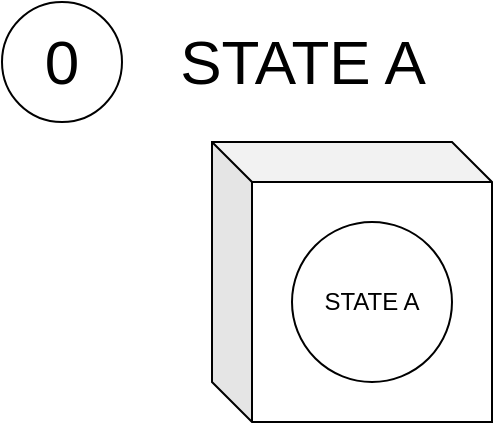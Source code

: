 <mxfile>
    <diagram id="nApY0GXeao1E4CzejnQw" name="Page-1">
        <mxGraphModel dx="495" dy="441" grid="1" gridSize="10" guides="1" tooltips="1" connect="1" arrows="1" fold="1" page="1" pageScale="1" pageWidth="850" pageHeight="1100" math="0" shadow="0">
            <root>
                <mxCell id="0"/>
                <mxCell id="1" parent="0"/>
                <mxCell id="27" value="" style="shape=cube;whiteSpace=wrap;html=1;boundedLbl=1;backgroundOutline=1;darkOpacity=0.05;darkOpacity2=0.1;fillColor=none;" parent="1" vertex="1">
                    <mxGeometry x="425" y="100" width="140" height="140" as="geometry"/>
                </mxCell>
                <mxCell id="29" value="STATE A" style="ellipse;whiteSpace=wrap;html=1;aspect=fixed;fillColor=none;" parent="1" vertex="1">
                    <mxGeometry x="465" y="140" width="80" height="80" as="geometry"/>
                </mxCell>
                <mxCell id="36" value="&lt;font style=&quot;font-size: 31px;&quot;&gt;0&lt;br&gt;&lt;/font&gt;" style="ellipse;whiteSpace=wrap;html=1;aspect=fixed;fillColor=none;" parent="1" vertex="1">
                    <mxGeometry x="320" y="30" width="60" height="60" as="geometry"/>
                </mxCell>
                <mxCell id="37" value="STATE A" style="text;html=1;align=center;verticalAlign=middle;resizable=0;points=[];autosize=1;strokeColor=none;fillColor=none;fontSize=31;" parent="1" vertex="1">
                    <mxGeometry x="395" y="35" width="150" height="50" as="geometry"/>
                </mxCell>
            </root>
        </mxGraphModel>
    </diagram>
</mxfile>